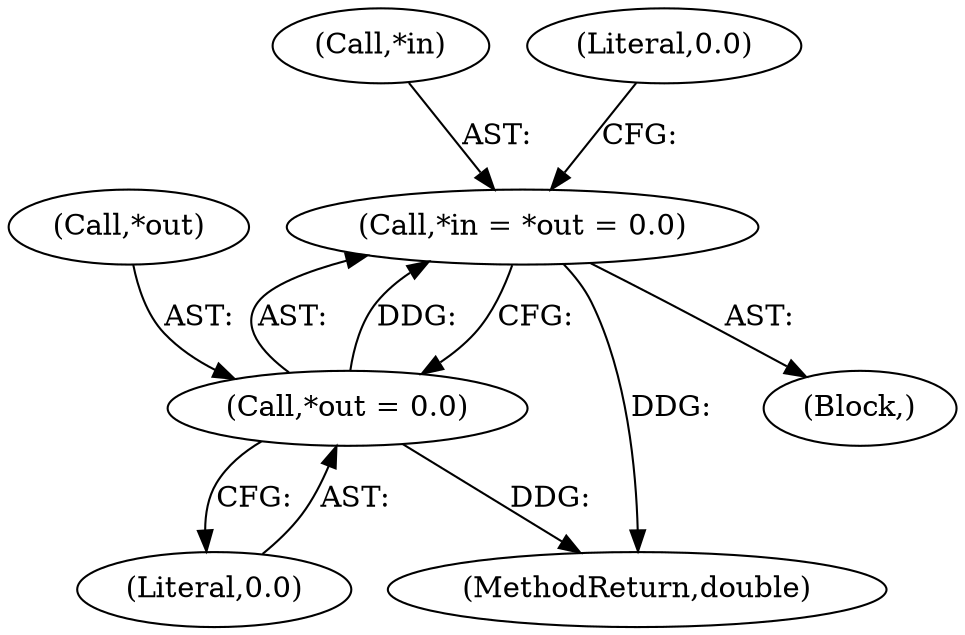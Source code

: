 digraph "1_gpmf-parser_341f12cd5b97ab419e53853ca00176457c9f1681_2@pointer" {
"1000186" [label="(Call,*in = *out = 0.0)"];
"1000189" [label="(Call,*out = 0.0)"];
"1000284" [label="(MethodReturn,double)"];
"1000192" [label="(Literal,0.0)"];
"1000187" [label="(Call,*in)"];
"1000189" [label="(Call,*out = 0.0)"];
"1000190" [label="(Call,*out)"];
"1000185" [label="(Block,)"];
"1000186" [label="(Call,*in = *out = 0.0)"];
"1000194" [label="(Literal,0.0)"];
"1000186" -> "1000185"  [label="AST: "];
"1000186" -> "1000189"  [label="CFG: "];
"1000187" -> "1000186"  [label="AST: "];
"1000189" -> "1000186"  [label="AST: "];
"1000194" -> "1000186"  [label="CFG: "];
"1000186" -> "1000284"  [label="DDG: "];
"1000189" -> "1000186"  [label="DDG: "];
"1000189" -> "1000192"  [label="CFG: "];
"1000190" -> "1000189"  [label="AST: "];
"1000192" -> "1000189"  [label="AST: "];
"1000189" -> "1000284"  [label="DDG: "];
}
